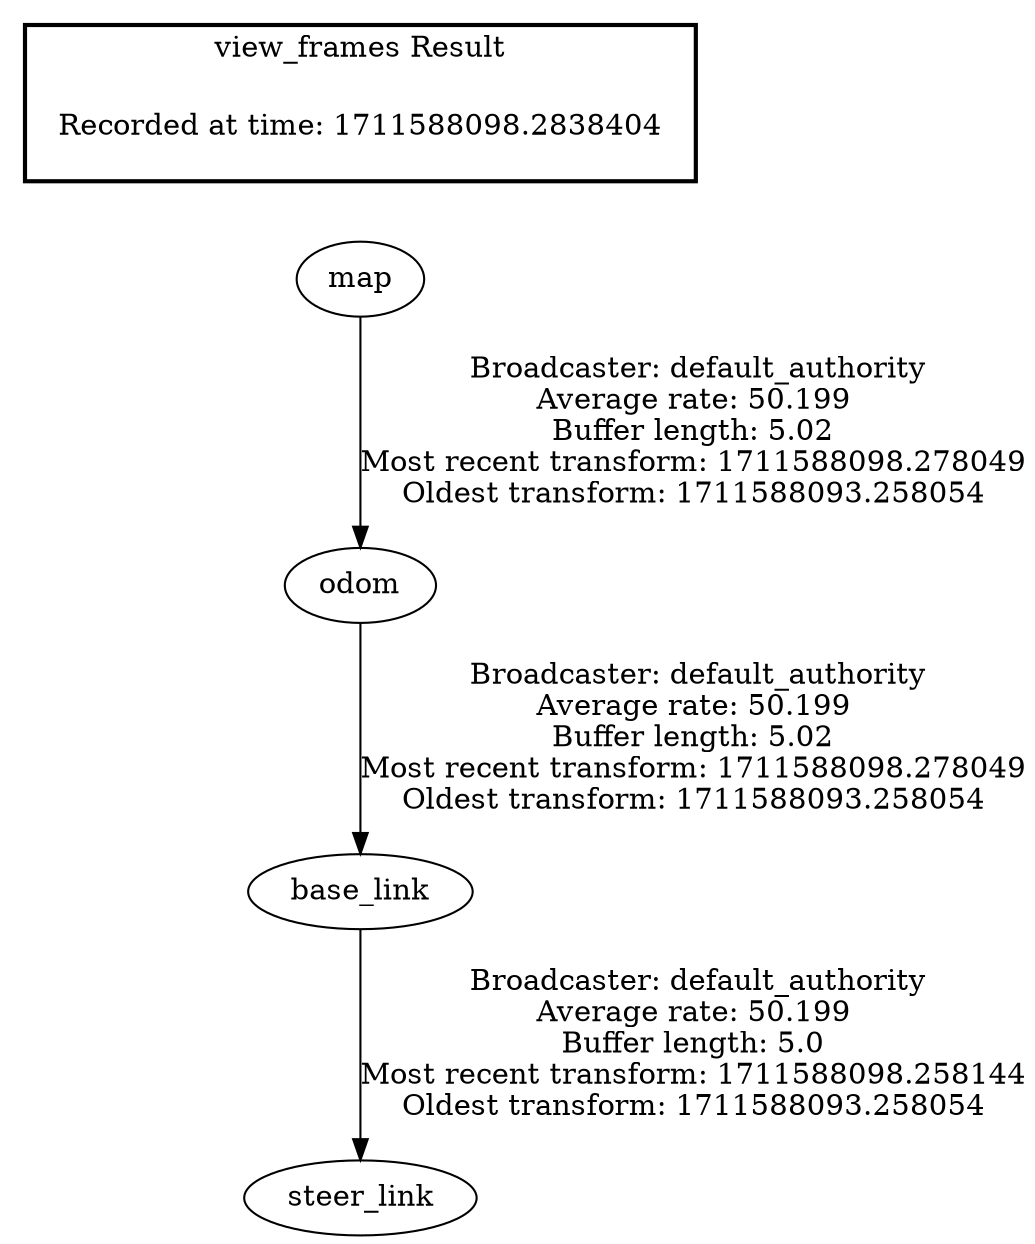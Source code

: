 digraph G {
"map" -> "odom"[label=" Broadcaster: default_authority\nAverage rate: 50.199\nBuffer length: 5.02\nMost recent transform: 1711588098.278049\nOldest transform: 1711588093.258054\n"];
"odom" -> "base_link"[label=" Broadcaster: default_authority\nAverage rate: 50.199\nBuffer length: 5.02\nMost recent transform: 1711588098.278049\nOldest transform: 1711588093.258054\n"];
"base_link" -> "steer_link"[label=" Broadcaster: default_authority\nAverage rate: 50.199\nBuffer length: 5.0\nMost recent transform: 1711588098.258144\nOldest transform: 1711588093.258054\n"];
edge [style=invis];
 subgraph cluster_legend { style=bold; color=black; label ="view_frames Result";
"Recorded at time: 1711588098.2838404"[ shape=plaintext ] ;
}->"map";
}